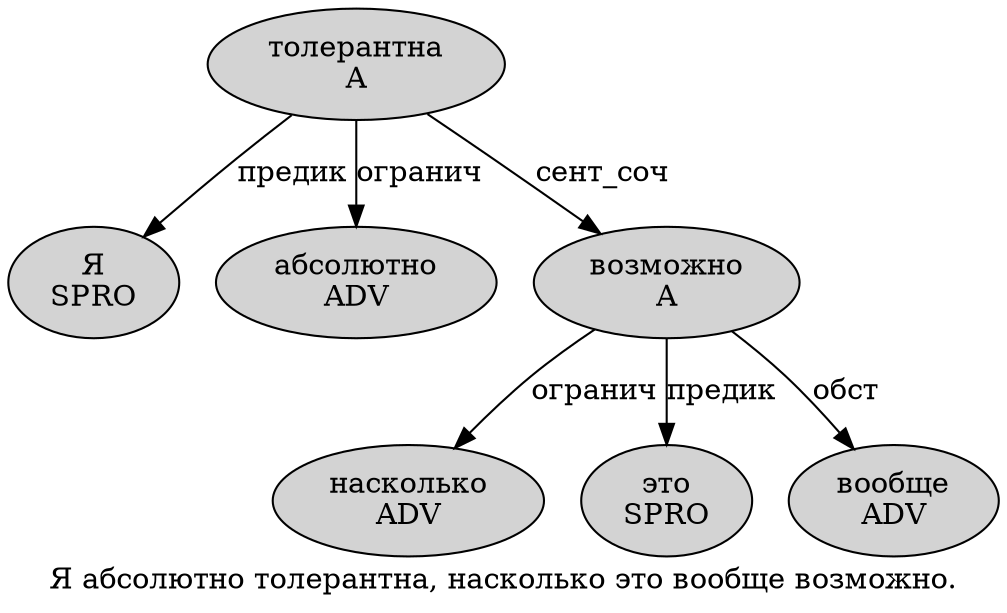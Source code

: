 digraph SENTENCE_4140 {
	graph [label="Я абсолютно толерантна, насколько это вообще возможно."]
	node [style=filled]
		0 [label="Я
SPRO" color="" fillcolor=lightgray penwidth=1 shape=ellipse]
		1 [label="абсолютно
ADV" color="" fillcolor=lightgray penwidth=1 shape=ellipse]
		2 [label="толерантна
A" color="" fillcolor=lightgray penwidth=1 shape=ellipse]
		4 [label="насколько
ADV" color="" fillcolor=lightgray penwidth=1 shape=ellipse]
		5 [label="это
SPRO" color="" fillcolor=lightgray penwidth=1 shape=ellipse]
		6 [label="вообще
ADV" color="" fillcolor=lightgray penwidth=1 shape=ellipse]
		7 [label="возможно
A" color="" fillcolor=lightgray penwidth=1 shape=ellipse]
			2 -> 0 [label="предик"]
			2 -> 1 [label="огранич"]
			2 -> 7 [label="сент_соч"]
			7 -> 4 [label="огранич"]
			7 -> 5 [label="предик"]
			7 -> 6 [label="обст"]
}